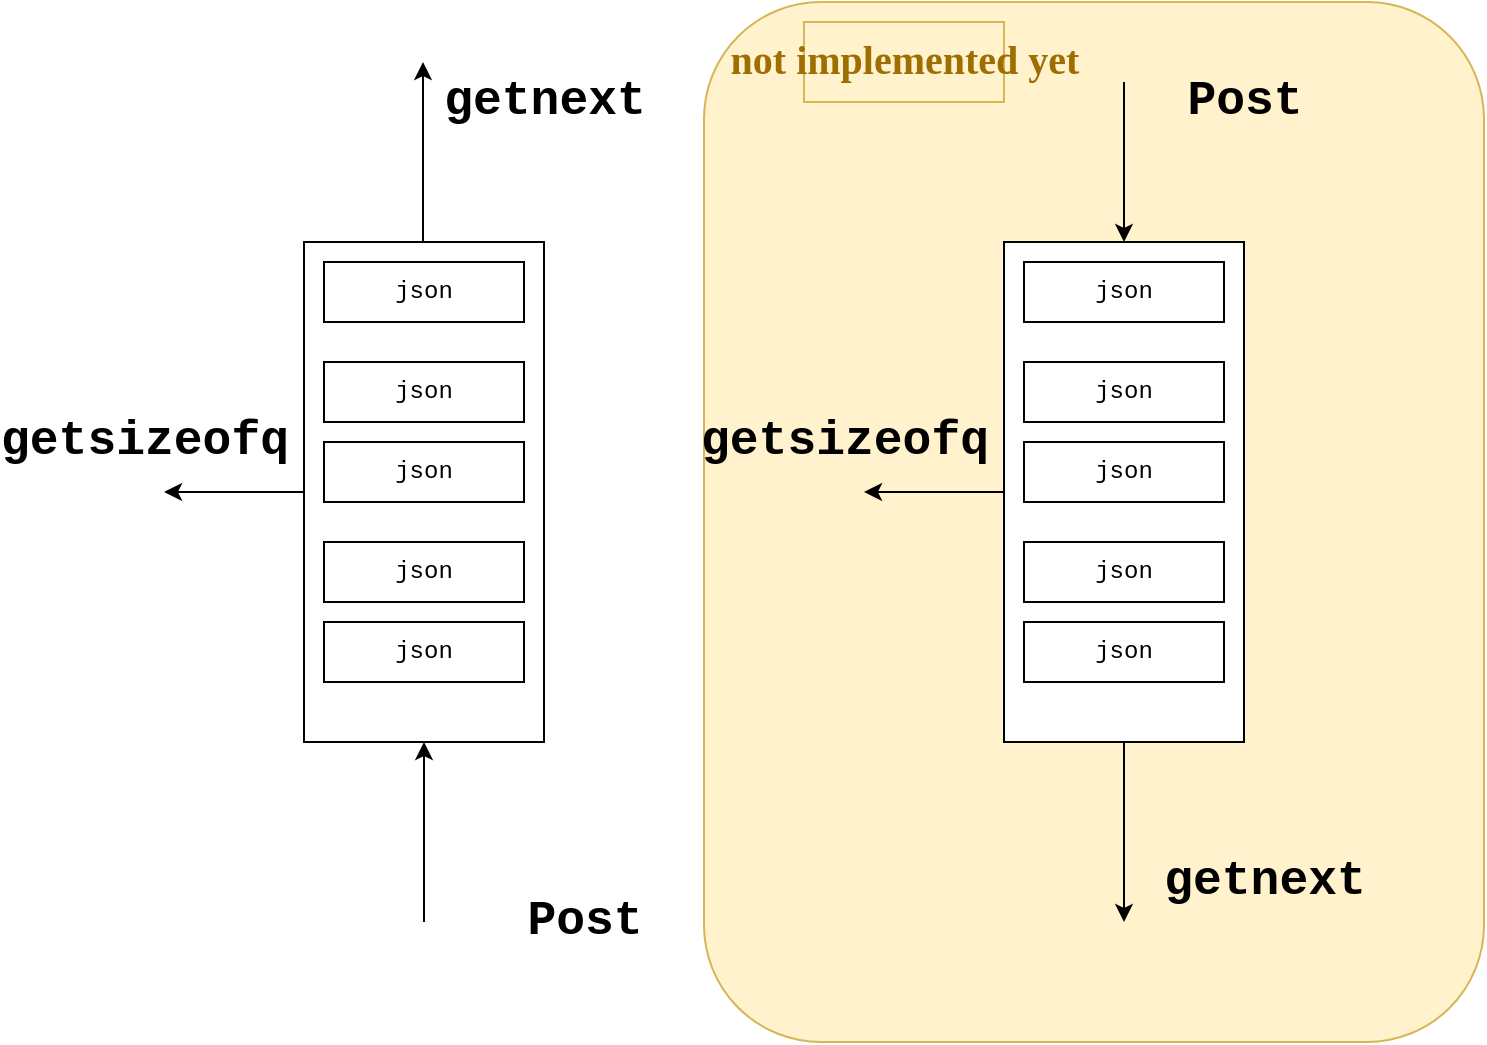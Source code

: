 <mxfile version="10.6.7" type="github"><diagram id="OezVZ-ZklKishi18hlcL" name="Page-1"><mxGraphModel dx="1327" dy="805" grid="1" gridSize="10" guides="1" tooltips="1" connect="1" arrows="1" fold="1" page="1" pageScale="1" pageWidth="850" pageHeight="1100" math="0" shadow="0"><root><mxCell id="0"/><mxCell id="1" parent="0"/><mxCell id="Nr5hquseZTcPeDz_VNPn-29" value="" style="rounded=1;whiteSpace=wrap;html=1;fontFamily=Courier New;fillColor=#fff2cc;strokeColor=#d6b656;" vertex="1" parent="1"><mxGeometry x="420" y="20" width="390" height="520" as="geometry"/></mxCell><mxCell id="Nr5hquseZTcPeDz_VNPn-1" value="" style="rounded=0;whiteSpace=wrap;html=1;" vertex="1" parent="1"><mxGeometry x="220" y="140" width="120" height="250" as="geometry"/></mxCell><mxCell id="Nr5hquseZTcPeDz_VNPn-3" value="" style="endArrow=classic;html=1;entryX=0.5;entryY=1;entryDx=0;entryDy=0;" edge="1" parent="1" target="Nr5hquseZTcPeDz_VNPn-1"><mxGeometry width="50" height="50" relative="1" as="geometry"><mxPoint x="280" y="480" as="sourcePoint"/><mxPoint x="270" y="410" as="targetPoint"/></mxGeometry></mxCell><mxCell id="Nr5hquseZTcPeDz_VNPn-4" value="" style="endArrow=classic;html=1;entryX=0.5;entryY=1;entryDx=0;entryDy=0;" edge="1" parent="1"><mxGeometry width="50" height="50" relative="1" as="geometry"><mxPoint x="279.5" y="140" as="sourcePoint"/><mxPoint x="279.5" y="50" as="targetPoint"/></mxGeometry></mxCell><mxCell id="Nr5hquseZTcPeDz_VNPn-5" value="getnext" style="text;strokeColor=none;fillColor=none;html=1;fontSize=24;fontStyle=1;verticalAlign=middle;align=center;fontFamily=Courier New;" vertex="1" parent="1"><mxGeometry x="290" y="50" width="100" height="40" as="geometry"/></mxCell><mxCell id="Nr5hquseZTcPeDz_VNPn-6" value="&lt;div&gt;Post&lt;/div&gt;" style="text;strokeColor=none;fillColor=none;html=1;fontSize=24;fontStyle=1;verticalAlign=middle;align=center;fontFamily=Courier New;" vertex="1" parent="1"><mxGeometry x="310" y="460" width="100" height="40" as="geometry"/></mxCell><mxCell id="Nr5hquseZTcPeDz_VNPn-7" value="json" style="rounded=0;whiteSpace=wrap;html=1;fontFamily=Courier New;" vertex="1" parent="1"><mxGeometry x="230" y="330" width="100" height="30" as="geometry"/></mxCell><mxCell id="Nr5hquseZTcPeDz_VNPn-9" value="json" style="rounded=0;whiteSpace=wrap;html=1;fontFamily=Courier New;" vertex="1" parent="1"><mxGeometry x="230" y="290" width="100" height="30" as="geometry"/></mxCell><mxCell id="Nr5hquseZTcPeDz_VNPn-10" value="json" style="rounded=0;whiteSpace=wrap;html=1;fontFamily=Courier New;" vertex="1" parent="1"><mxGeometry x="230" y="240" width="100" height="30" as="geometry"/></mxCell><mxCell id="Nr5hquseZTcPeDz_VNPn-11" value="json" style="rounded=0;whiteSpace=wrap;html=1;fontFamily=Courier New;" vertex="1" parent="1"><mxGeometry x="230" y="200" width="100" height="30" as="geometry"/></mxCell><mxCell id="Nr5hquseZTcPeDz_VNPn-12" value="json" style="rounded=0;whiteSpace=wrap;html=1;fontFamily=Courier New;" vertex="1" parent="1"><mxGeometry x="230" y="150" width="100" height="30" as="geometry"/></mxCell><mxCell id="Nr5hquseZTcPeDz_VNPn-13" value="" style="endArrow=classic;html=1;exitX=0;exitY=0.5;exitDx=0;exitDy=0;" edge="1" parent="1" source="Nr5hquseZTcPeDz_VNPn-1"><mxGeometry width="50" height="50" relative="1" as="geometry"><mxPoint x="180" y="265" as="sourcePoint"/><mxPoint x="150" y="265" as="targetPoint"/></mxGeometry></mxCell><mxCell id="Nr5hquseZTcPeDz_VNPn-14" value="getsizeofq" style="text;strokeColor=none;fillColor=none;html=1;fontSize=24;fontStyle=1;verticalAlign=middle;align=center;fontFamily=Courier New;" vertex="1" parent="1"><mxGeometry x="90" y="220" width="100" height="40" as="geometry"/></mxCell><mxCell id="Nr5hquseZTcPeDz_VNPn-15" value="" style="rounded=0;whiteSpace=wrap;html=1;" vertex="1" parent="1"><mxGeometry x="570" y="140" width="120" height="250" as="geometry"/></mxCell><mxCell id="Nr5hquseZTcPeDz_VNPn-18" value="getnext" style="text;strokeColor=none;fillColor=none;html=1;fontSize=24;fontStyle=1;verticalAlign=middle;align=center;fontFamily=Courier New;" vertex="1" parent="1"><mxGeometry x="650" y="440" width="100" height="40" as="geometry"/></mxCell><mxCell id="Nr5hquseZTcPeDz_VNPn-19" value="&lt;div&gt;Post&lt;/div&gt;" style="text;strokeColor=none;fillColor=none;html=1;fontSize=24;fontStyle=1;verticalAlign=middle;align=center;fontFamily=Courier New;" vertex="1" parent="1"><mxGeometry x="640" y="50" width="100" height="40" as="geometry"/></mxCell><mxCell id="Nr5hquseZTcPeDz_VNPn-20" value="json" style="rounded=0;whiteSpace=wrap;html=1;fontFamily=Courier New;" vertex="1" parent="1"><mxGeometry x="580" y="330" width="100" height="30" as="geometry"/></mxCell><mxCell id="Nr5hquseZTcPeDz_VNPn-21" value="json" style="rounded=0;whiteSpace=wrap;html=1;fontFamily=Courier New;" vertex="1" parent="1"><mxGeometry x="580" y="290" width="100" height="30" as="geometry"/></mxCell><mxCell id="Nr5hquseZTcPeDz_VNPn-22" value="json" style="rounded=0;whiteSpace=wrap;html=1;fontFamily=Courier New;" vertex="1" parent="1"><mxGeometry x="580" y="240" width="100" height="30" as="geometry"/></mxCell><mxCell id="Nr5hquseZTcPeDz_VNPn-23" value="json" style="rounded=0;whiteSpace=wrap;html=1;fontFamily=Courier New;" vertex="1" parent="1"><mxGeometry x="580" y="200" width="100" height="30" as="geometry"/></mxCell><mxCell id="Nr5hquseZTcPeDz_VNPn-24" value="json" style="rounded=0;whiteSpace=wrap;html=1;fontFamily=Courier New;" vertex="1" parent="1"><mxGeometry x="580" y="150" width="100" height="30" as="geometry"/></mxCell><mxCell id="Nr5hquseZTcPeDz_VNPn-25" value="" style="endArrow=classic;html=1;exitX=0;exitY=0.5;exitDx=0;exitDy=0;" edge="1" parent="1" source="Nr5hquseZTcPeDz_VNPn-15"><mxGeometry width="50" height="50" relative="1" as="geometry"><mxPoint x="530" y="265" as="sourcePoint"/><mxPoint x="500" y="265" as="targetPoint"/></mxGeometry></mxCell><mxCell id="Nr5hquseZTcPeDz_VNPn-26" value="getsizeofq" style="text;strokeColor=none;fillColor=none;html=1;fontSize=24;fontStyle=1;verticalAlign=middle;align=center;fontFamily=Courier New;" vertex="1" parent="1"><mxGeometry x="440" y="220" width="100" height="40" as="geometry"/></mxCell><mxCell id="Nr5hquseZTcPeDz_VNPn-27" value="" style="endArrow=classic;html=1;exitX=0.5;exitY=1;exitDx=0;exitDy=0;" edge="1" parent="1" source="Nr5hquseZTcPeDz_VNPn-15"><mxGeometry width="50" height="50" relative="1" as="geometry"><mxPoint x="290" y="490" as="sourcePoint"/><mxPoint x="630" y="480" as="targetPoint"/></mxGeometry></mxCell><mxCell id="Nr5hquseZTcPeDz_VNPn-28" value="" style="endArrow=classic;html=1;entryX=0.5;entryY=0;entryDx=0;entryDy=0;" edge="1" parent="1" target="Nr5hquseZTcPeDz_VNPn-15"><mxGeometry width="50" height="50" relative="1" as="geometry"><mxPoint x="630" y="60" as="sourcePoint"/><mxPoint x="550" y="25" as="targetPoint"/></mxGeometry></mxCell><mxCell id="Nr5hquseZTcPeDz_VNPn-30" value="&lt;font style=&quot;font-size: 20px&quot; face=&quot;Times New Roman&quot;&gt;not implemented yet &lt;br&gt;&lt;/font&gt;" style="text;strokeColor=#d6b656;fillColor=#fff2cc;html=1;fontSize=24;fontStyle=1;verticalAlign=middle;align=center;fontFamily=Courier New;fontColor=#9E6F00;" vertex="1" parent="1"><mxGeometry x="470" y="30" width="100" height="40" as="geometry"/></mxCell></root></mxGraphModel></diagram></mxfile>